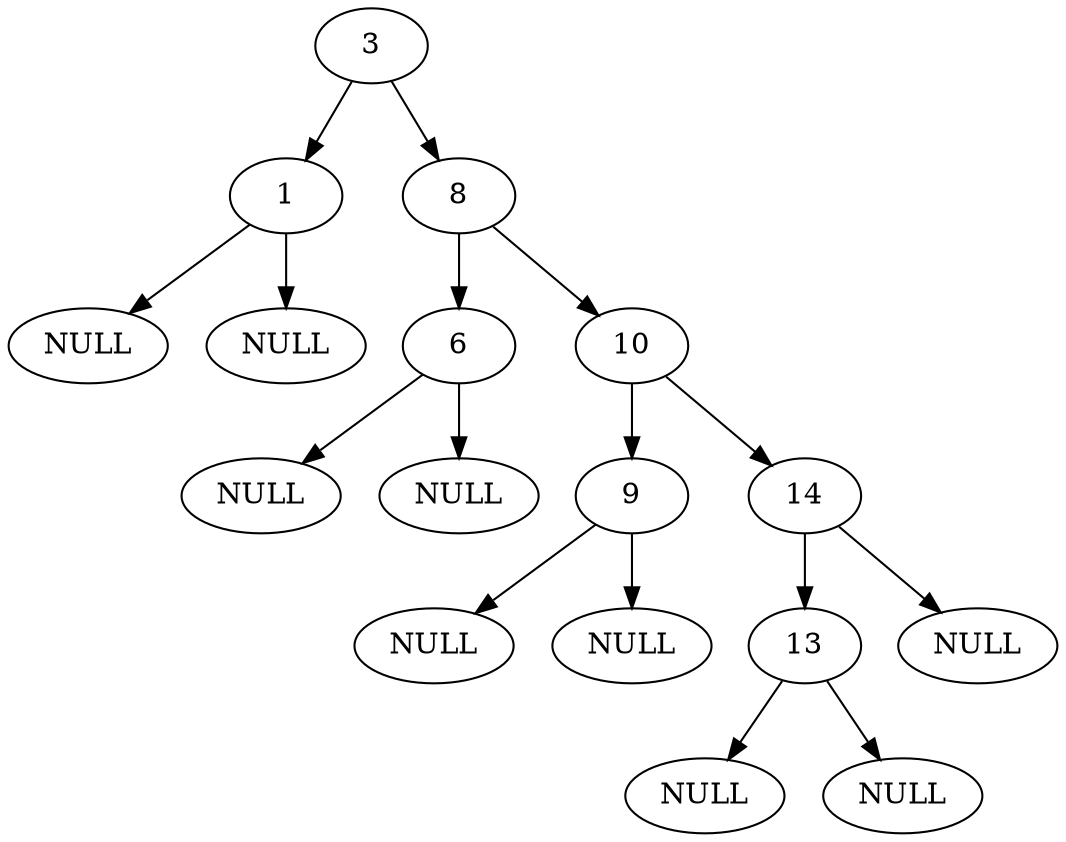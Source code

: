 digraph {
	3 -> 1;
	3 -> 8;
	8 -> 6;
	8 -> 10;
	10 -> 9;
	10 -> 14;
	14 -> 13;
	14 -> {NULL0[label="NULL"]};
	13 -> {NULL1[label="NULL"]};
	13 -> {NULL2[label="NULL"]};
	9 -> {NULL3[label="NULL"]};
	9 -> {NULL4[label="NULL"]};
	6 -> {NULL5[label="NULL"]};
	6 -> {NULL6[label="NULL"]};
	1 -> {NULL7[label="NULL"]};
	1 -> {NULL8[label="NULL"]};
}


